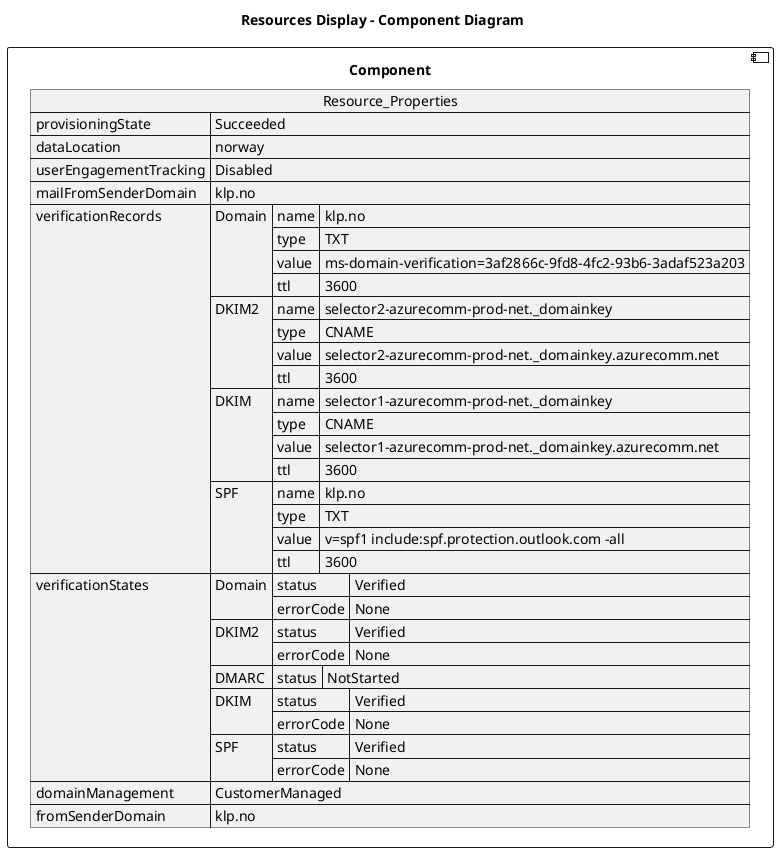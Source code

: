 @startuml

title Resources Display - Component Diagram

component Component {

json  Resource_Properties {
  "provisioningState": "Succeeded",
  "dataLocation": "norway",
  "userEngagementTracking": "Disabled",
  "mailFromSenderDomain": "klp.no",
  "verificationRecords": {
    "Domain": {
      "name": "klp.no",
      "type": "TXT",
      "value": "ms-domain-verification=3af2866c-9fd8-4fc2-93b6-3adaf523a203",
      "ttl": 3600
    },
    "DKIM2": {
      "name": "selector2-azurecomm-prod-net._domainkey",
      "type": "CNAME",
      "value": "selector2-azurecomm-prod-net._domainkey.azurecomm.net",
      "ttl": 3600
    },
    "DKIM": {
      "name": "selector1-azurecomm-prod-net._domainkey",
      "type": "CNAME",
      "value": "selector1-azurecomm-prod-net._domainkey.azurecomm.net",
      "ttl": 3600
    },
    "SPF": {
      "name": "klp.no",
      "type": "TXT",
      "value": "v=spf1 include:spf.protection.outlook.com -all",
      "ttl": 3600
    }
  },
  "verificationStates": {
    "Domain": {
      "status": "Verified",
      "errorCode": "None"
    },
    "DKIM2": {
      "status": "Verified",
      "errorCode": "None"
    },
    "DMARC": {
      "status": "NotStarted"
    },
    "DKIM": {
      "status": "Verified",
      "errorCode": "None"
    },
    "SPF": {
      "status": "Verified",
      "errorCode": "None"
    }
  },
  "domainManagement": "CustomerManaged",
  "fromSenderDomain": "klp.no"
}
}
@enduml
